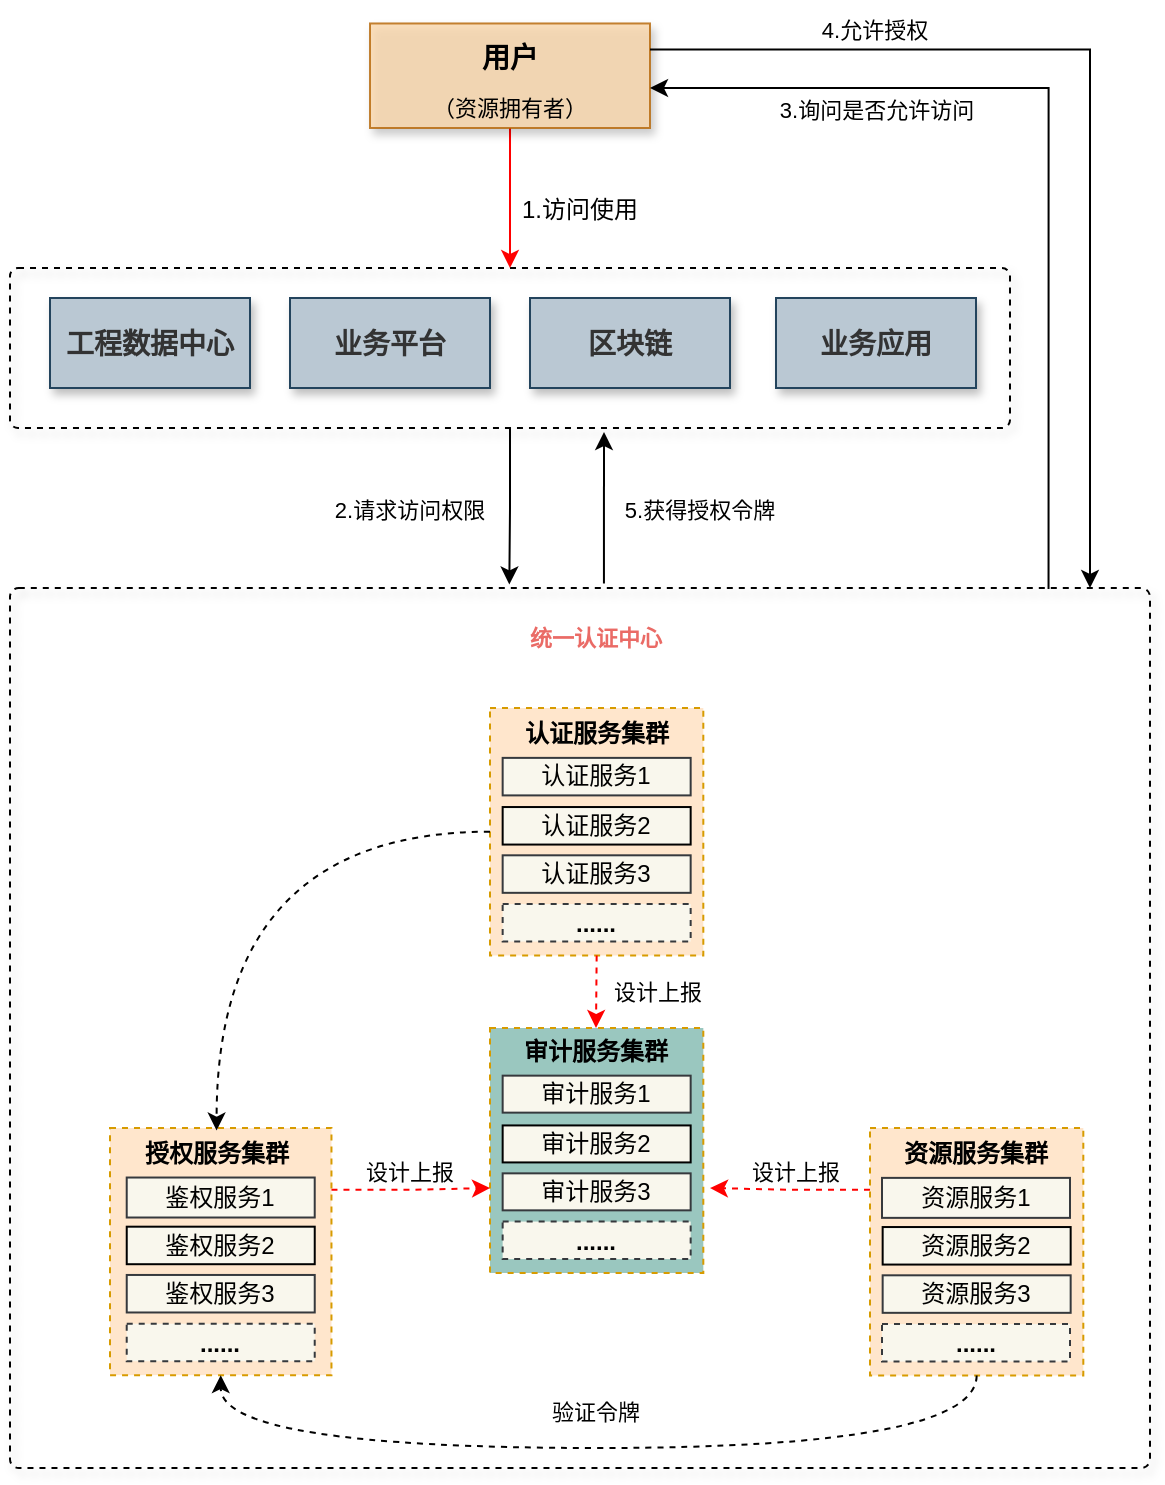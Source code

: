 <mxfile version="18.2.0" type="github" pages="2">
  <diagram id="8Mcmq0ioaoLnQd22ZTMx" name="第 1 页">
    <mxGraphModel dx="723" dy="438" grid="1" gridSize="10" guides="1" tooltips="1" connect="1" arrows="1" fold="1" page="1" pageScale="1" pageWidth="300" pageHeight="900" math="0" shadow="0">
      <root>
        <mxCell id="0" />
        <mxCell id="1" parent="0" />
        <mxCell id="Qy1Y6E39n3u61H79zV9y-25" value="" style="rounded=1;whiteSpace=wrap;html=1;shadow=1;fontSize=11;strokeWidth=1;fillColor=none;dashed=1;arcSize=5;" vertex="1" parent="1">
          <mxGeometry x="10" y="160" width="500" height="80" as="geometry" />
        </mxCell>
        <mxCell id="xZrQEDNqEejDbcOTDLVU-12" value="" style="text;html=1;fillColor=none;align=center;verticalAlign=middle;whiteSpace=wrap;fontSize=54;fontStyle=1;shadow=1;rounded=1;glass=0;sketch=0;arcSize=1;dashed=1;strokeWidth=1;container=0;strokeColor=default;" parent="1" vertex="1">
          <mxGeometry x="10" y="320" width="570" height="440" as="geometry" />
        </mxCell>
        <mxCell id="Qy1Y6E39n3u61H79zV9y-2" value="" style="edgeStyle=orthogonalEdgeStyle;elbow=horizontal;endArrow=classic;html=1;rounded=0;jumpStyle=none;exitX=0.5;exitY=1;exitDx=0;exitDy=0;entryX=0.438;entryY=-0.004;entryDx=0;entryDy=0;entryPerimeter=0;" edge="1" parent="1" source="Qy1Y6E39n3u61H79zV9y-25" target="xZrQEDNqEejDbcOTDLVU-12">
          <mxGeometry width="50" height="50" relative="1" as="geometry">
            <mxPoint x="410" y="320" as="sourcePoint" />
            <mxPoint x="270" y="320" as="targetPoint" />
          </mxGeometry>
        </mxCell>
        <mxCell id="Qy1Y6E39n3u61H79zV9y-9" value="" style="group" vertex="1" connectable="0" parent="1">
          <mxGeometry x="250" y="540" width="106.66" height="122.49" as="geometry" />
        </mxCell>
        <mxCell id="umusgo-0xjPPcqwDhXVJ-3" value="" style="rounded=0;whiteSpace=wrap;html=1;shadow=0;glass=0;sketch=0;fillColor=#9AC7BF;strokeColor=#d79b00;dashed=1;" parent="Qy1Y6E39n3u61H79zV9y-9" vertex="1">
          <mxGeometry width="106.66" height="122.49" as="geometry" />
        </mxCell>
        <mxCell id="umusgo-0xjPPcqwDhXVJ-4" value="&lt;font style=&quot;font-size: 12px;&quot;&gt;&lt;b&gt;审计服务集群&lt;/b&gt;&lt;/font&gt;" style="text;html=1;strokeColor=none;fillColor=none;align=center;verticalAlign=middle;whiteSpace=wrap;rounded=0;shadow=1;fontSize=16;" parent="Qy1Y6E39n3u61H79zV9y-9" vertex="1">
          <mxGeometry x="3.33" y="0.44" width="100" height="18.49" as="geometry" />
        </mxCell>
        <mxCell id="umusgo-0xjPPcqwDhXVJ-5" value="审计服务1" style="rounded=0;whiteSpace=wrap;html=1;shadow=0;fontSize=12;fillColor=#f9f7ed;strokeColor=#36393d;" parent="Qy1Y6E39n3u61H79zV9y-9" vertex="1">
          <mxGeometry x="6.33" y="23.826" width="94.0" height="18.493" as="geometry" />
        </mxCell>
        <mxCell id="umusgo-0xjPPcqwDhXVJ-6" value="审计服务2" style="rounded=0;whiteSpace=wrap;html=1;shadow=0;fontSize=12;fillColor=#f9f7ed;strokeColor=default;" parent="Qy1Y6E39n3u61H79zV9y-9" vertex="1">
          <mxGeometry x="6.33" y="48.717" width="94.0" height="18.493" as="geometry" />
        </mxCell>
        <mxCell id="umusgo-0xjPPcqwDhXVJ-7" value="审计服务3" style="rounded=0;whiteSpace=wrap;html=1;shadow=0;fontSize=12;fillColor=#f9f7ed;strokeColor=#36393d;" parent="Qy1Y6E39n3u61H79zV9y-9" vertex="1">
          <mxGeometry x="6.33" y="72.675" width="94.0" height="18.493" as="geometry" />
        </mxCell>
        <mxCell id="WMYxRCIe_ST6EQH2v5ZK-8" value="&lt;b&gt;......&lt;/b&gt;" style="rounded=0;whiteSpace=wrap;html=1;shadow=0;fontSize=12;fillColor=#f9f7ed;strokeColor=#36393d;dashed=1;verticalAlign=bottom;align=center;" vertex="1" parent="Qy1Y6E39n3u61H79zV9y-9">
          <mxGeometry x="6.33" y="96.786" width="94" height="18.759" as="geometry" />
        </mxCell>
        <mxCell id="Qy1Y6E39n3u61H79zV9y-6" value="" style="group" vertex="1" connectable="0" parent="1">
          <mxGeometry x="250" y="380" width="106.66" height="123.74" as="geometry" />
        </mxCell>
        <mxCell id="xZrQEDNqEejDbcOTDLVU-16" value="" style="rounded=0;whiteSpace=wrap;html=1;shadow=0;glass=0;sketch=0;fillColor=#ffe6cc;strokeColor=#d79b00;dashed=1;" parent="Qy1Y6E39n3u61H79zV9y-6" vertex="1">
          <mxGeometry width="106.66" height="123.74" as="geometry" />
        </mxCell>
        <mxCell id="xZrQEDNqEejDbcOTDLVU-17" value="&lt;span style=&quot;font-size: 12px;&quot;&gt;&lt;b&gt;认证服务集群&lt;/b&gt;&lt;/span&gt;" style="text;html=1;strokeColor=none;fillColor=none;align=center;verticalAlign=middle;whiteSpace=wrap;rounded=0;shadow=1;fontSize=16;" parent="Qy1Y6E39n3u61H79zV9y-6" vertex="1">
          <mxGeometry x="13.83" y="1.249" width="79" height="18.759" as="geometry" />
        </mxCell>
        <mxCell id="xZrQEDNqEejDbcOTDLVU-18" value="认证服务1" style="rounded=0;whiteSpace=wrap;html=1;shadow=0;fontSize=12;fillColor=#f9f7ed;strokeColor=#36393d;" parent="Qy1Y6E39n3u61H79zV9y-6" vertex="1">
          <mxGeometry x="6.33" y="24.938" width="94" height="18.759" as="geometry" />
        </mxCell>
        <mxCell id="xZrQEDNqEejDbcOTDLVU-19" value="认证服务2" style="rounded=0;whiteSpace=wrap;html=1;shadow=0;fontSize=12;fillColor=#f9f7ed;strokeColor=default;" parent="Qy1Y6E39n3u61H79zV9y-6" vertex="1">
          <mxGeometry x="6.33" y="49.519" width="94" height="18.759" as="geometry" />
        </mxCell>
        <mxCell id="xZrQEDNqEejDbcOTDLVU-20" value="认证服务3" style="rounded=0;whiteSpace=wrap;html=1;shadow=0;fontSize=12;fillColor=#f9f7ed;strokeColor=#36393d;" parent="Qy1Y6E39n3u61H79zV9y-6" vertex="1">
          <mxGeometry x="6.33" y="73.656" width="94" height="18.759" as="geometry" />
        </mxCell>
        <mxCell id="WMYxRCIe_ST6EQH2v5ZK-2" value="&lt;b&gt;......&lt;/b&gt;" style="rounded=0;whiteSpace=wrap;html=1;shadow=0;fontSize=12;fillColor=#f9f7ed;strokeColor=#36393d;dashed=1;verticalAlign=bottom;align=center;" vertex="1" parent="Qy1Y6E39n3u61H79zV9y-6">
          <mxGeometry x="6.33" y="98.036" width="94" height="18.759" as="geometry" />
        </mxCell>
        <mxCell id="Qy1Y6E39n3u61H79zV9y-8" value="" style="group" vertex="1" connectable="0" parent="1">
          <mxGeometry x="440" y="590" width="106.66" height="123.74" as="geometry" />
        </mxCell>
        <mxCell id="xZrQEDNqEejDbcOTDLVU-28" value="" style="rounded=0;whiteSpace=wrap;html=1;shadow=0;glass=0;sketch=0;fillColor=#ffe6cc;strokeColor=#d79b00;dashed=1;" parent="Qy1Y6E39n3u61H79zV9y-8" vertex="1">
          <mxGeometry width="106.66" height="123.74" as="geometry" />
        </mxCell>
        <mxCell id="xZrQEDNqEejDbcOTDLVU-29" value="&lt;font style=&quot;font-size: 12px;&quot;&gt;&lt;b&gt;资源服务集群&lt;/b&gt;&lt;/font&gt;" style="text;html=1;strokeColor=none;fillColor=none;align=center;verticalAlign=middle;whiteSpace=wrap;rounded=0;shadow=1;fontSize=16;" parent="Qy1Y6E39n3u61H79zV9y-8" vertex="1">
          <mxGeometry x="3" y="1.248" width="100" height="18.76" as="geometry" />
        </mxCell>
        <mxCell id="xZrQEDNqEejDbcOTDLVU-30" value="资源服务1" style="rounded=0;whiteSpace=wrap;html=1;shadow=0;fontSize=12;fillColor=#f9f7ed;strokeColor=#36393d;" parent="Qy1Y6E39n3u61H79zV9y-8" vertex="1">
          <mxGeometry x="6" y="24.938" width="94" height="19.99" as="geometry" />
        </mxCell>
        <mxCell id="xZrQEDNqEejDbcOTDLVU-31" value="资源服务2" style="rounded=0;whiteSpace=wrap;html=1;shadow=0;fontSize=12;fillColor=#f9f7ed;strokeColor=default;" parent="Qy1Y6E39n3u61H79zV9y-8" vertex="1">
          <mxGeometry x="6.33" y="49.519" width="94" height="18.759" as="geometry" />
        </mxCell>
        <mxCell id="xZrQEDNqEejDbcOTDLVU-32" value="资源服务3" style="rounded=0;whiteSpace=wrap;html=1;shadow=0;fontSize=12;fillColor=#f9f7ed;strokeColor=#36393d;" parent="Qy1Y6E39n3u61H79zV9y-8" vertex="1">
          <mxGeometry x="6.33" y="73.656" width="94" height="18.759" as="geometry" />
        </mxCell>
        <mxCell id="WMYxRCIe_ST6EQH2v5ZK-5" value="&lt;b&gt;......&lt;/b&gt;" style="rounded=0;whiteSpace=wrap;html=1;shadow=0;fontSize=12;fillColor=#f9f7ed;strokeColor=#36393d;dashed=1;verticalAlign=bottom;align=center;" vertex="1" parent="Qy1Y6E39n3u61H79zV9y-8">
          <mxGeometry x="6.0" y="98.036" width="94" height="18.759" as="geometry" />
        </mxCell>
        <mxCell id="Qy1Y6E39n3u61H79zV9y-7" value="" style="group" vertex="1" connectable="0" parent="1">
          <mxGeometry x="60.0" y="590" width="110.73" height="123.57" as="geometry" />
        </mxCell>
        <mxCell id="xZrQEDNqEejDbcOTDLVU-22" value="" style="rounded=0;whiteSpace=wrap;html=1;shadow=0;glass=0;sketch=0;fillColor=#ffe6cc;strokeColor=#d79b00;dashed=1;" parent="Qy1Y6E39n3u61H79zV9y-7" vertex="1">
          <mxGeometry width="110.73" height="123.57" as="geometry" />
        </mxCell>
        <mxCell id="xZrQEDNqEejDbcOTDLVU-23" value="&lt;font style=&quot;font-size: 12px;&quot;&gt;&lt;b&gt;授权服务集群&lt;/b&gt;&lt;/font&gt;" style="text;html=1;strokeColor=none;fillColor=none;align=center;verticalAlign=middle;whiteSpace=wrap;rounded=0;shadow=1;fontSize=16;" parent="Qy1Y6E39n3u61H79zV9y-7" vertex="1">
          <mxGeometry x="13.83" y="1.254" width="79" height="18.759" as="geometry" />
        </mxCell>
        <mxCell id="xZrQEDNqEejDbcOTDLVU-24" value="鉴权服务1" style="rounded=0;whiteSpace=wrap;html=1;shadow=0;fontSize=12;fillColor=#f9f7ed;strokeColor=#36393d;" parent="Qy1Y6E39n3u61H79zV9y-7" vertex="1">
          <mxGeometry x="8.36" y="24.763" width="94" height="19.99" as="geometry" />
        </mxCell>
        <mxCell id="xZrQEDNqEejDbcOTDLVU-25" value="鉴权服务2" style="rounded=0;whiteSpace=wrap;html=1;shadow=0;fontSize=12;fillColor=#f9f7ed;strokeColor=default;" parent="Qy1Y6E39n3u61H79zV9y-7" vertex="1">
          <mxGeometry x="8.37" y="49.344" width="94" height="18.759" as="geometry" />
        </mxCell>
        <mxCell id="xZrQEDNqEejDbcOTDLVU-26" value="鉴权服务3" style="rounded=0;whiteSpace=wrap;html=1;shadow=0;fontSize=12;fillColor=#f9f7ed;strokeColor=#36393d;" parent="Qy1Y6E39n3u61H79zV9y-7" vertex="1">
          <mxGeometry x="8.37" y="73.481" width="94" height="18.759" as="geometry" />
        </mxCell>
        <mxCell id="WMYxRCIe_ST6EQH2v5ZK-4" value="&lt;b&gt;......&lt;/b&gt;" style="rounded=0;whiteSpace=wrap;html=1;shadow=0;fontSize=12;fillColor=#f9f7ed;strokeColor=#36393d;dashed=1;verticalAlign=bottom;align=center;" vertex="1" parent="Qy1Y6E39n3u61H79zV9y-7">
          <mxGeometry x="8.36" y="97.866" width="94" height="18.759" as="geometry" />
        </mxCell>
        <mxCell id="Qy1Y6E39n3u61H79zV9y-14" style="edgeStyle=orthogonalEdgeStyle;rounded=0;jumpStyle=none;orthogonalLoop=1;jettySize=auto;html=1;fontSize=14;curved=1;dashed=1;" edge="1" parent="1" source="xZrQEDNqEejDbcOTDLVU-16" target="xZrQEDNqEejDbcOTDLVU-23">
          <mxGeometry relative="1" as="geometry" />
        </mxCell>
        <mxCell id="Qy1Y6E39n3u61H79zV9y-18" style="edgeStyle=orthogonalEdgeStyle;rounded=0;jumpStyle=none;orthogonalLoop=1;jettySize=auto;html=1;entryX=0.5;entryY=0;entryDx=0;entryDy=0;fontSize=14;strokeColor=#FF0000;" edge="1" parent="1" source="Qy1Y6E39n3u61H79zV9y-15" target="Qy1Y6E39n3u61H79zV9y-25">
          <mxGeometry relative="1" as="geometry" />
        </mxCell>
        <mxCell id="Qy1Y6E39n3u61H79zV9y-15" value="&lt;font style=&quot;&quot;&gt;&lt;span style=&quot;font-weight: bold; font-size: 14px;&quot;&gt;用户&lt;br&gt;&lt;/span&gt;&lt;font style=&quot;font-size: 11px;&quot;&gt;（资源拥有者）&lt;/font&gt;&lt;/font&gt;" style="rounded=0;whiteSpace=wrap;html=1;shadow=1;glass=0;sketch=0;fontSize=20;fillColor=#fad7ac;strokeColor=#b46504;opacity=80;" vertex="1" parent="1">
          <mxGeometry x="190" y="37.73" width="140" height="52.27" as="geometry" />
        </mxCell>
        <mxCell id="Qy1Y6E39n3u61H79zV9y-19" value="&lt;font style=&quot;font-size: 12px;&quot;&gt;1.访问使用&lt;/font&gt;" style="text;html=1;strokeColor=none;fillColor=none;align=center;verticalAlign=middle;whiteSpace=wrap;rounded=0;shadow=1;fontSize=14;" vertex="1" parent="1">
          <mxGeometry x="255" y="120" width="80" height="20" as="geometry" />
        </mxCell>
        <mxCell id="Qy1Y6E39n3u61H79zV9y-20" value="&lt;font style=&quot;font-size: 11px;&quot;&gt;2.请求访问权限&lt;/font&gt;" style="text;html=1;strokeColor=none;fillColor=none;align=center;verticalAlign=middle;whiteSpace=wrap;rounded=0;shadow=1;fontSize=14;" vertex="1" parent="1">
          <mxGeometry x="165" y="270" width="90" height="20" as="geometry" />
        </mxCell>
        <mxCell id="Qy1Y6E39n3u61H79zV9y-22" value="" style="edgeStyle=orthogonalEdgeStyle;elbow=horizontal;endArrow=classic;html=1;rounded=0;jumpStyle=none;exitX=0.911;exitY=0.001;exitDx=0;exitDy=0;exitPerimeter=0;entryX=1;entryY=0.617;entryDx=0;entryDy=0;entryPerimeter=0;" edge="1" parent="1" source="xZrQEDNqEejDbcOTDLVU-12" target="Qy1Y6E39n3u61H79zV9y-15">
          <mxGeometry width="50" height="50" relative="1" as="geometry">
            <mxPoint x="530" y="300" as="sourcePoint" />
            <mxPoint x="340" y="80" as="targetPoint" />
            <Array as="points">
              <mxPoint x="529" y="70" />
            </Array>
          </mxGeometry>
        </mxCell>
        <mxCell id="Qy1Y6E39n3u61H79zV9y-23" value="&lt;font style=&quot;font-size: 11px;&quot;&gt;3.询问是否允许访问&lt;/font&gt;" style="text;html=1;strokeColor=none;fillColor=none;align=center;verticalAlign=middle;whiteSpace=wrap;rounded=0;shadow=1;fontSize=14;" vertex="1" parent="1">
          <mxGeometry x="386.66" y="70" width="113.34" height="20" as="geometry" />
        </mxCell>
        <mxCell id="Qy1Y6E39n3u61H79zV9y-29" value="&lt;b style=&quot;color: rgb(51, 51, 51); font-size: 14px;&quot;&gt;工程数据中心&lt;/b&gt;" style="rounded=0;whiteSpace=wrap;html=1;shadow=1;fontSize=11;strokeColor=#23445d;strokeWidth=1;fillColor=#bac8d3;" vertex="1" parent="1">
          <mxGeometry x="30" y="175" width="100" height="45" as="geometry" />
        </mxCell>
        <mxCell id="Qy1Y6E39n3u61H79zV9y-30" value="&lt;b style=&quot;color: rgb(51, 51, 51); font-size: 14px;&quot;&gt;业务平台&lt;/b&gt;" style="rounded=0;whiteSpace=wrap;html=1;shadow=1;fontSize=11;strokeColor=#23445d;strokeWidth=1;fillColor=#bac8d3;" vertex="1" parent="1">
          <mxGeometry x="150" y="175" width="100" height="45" as="geometry" />
        </mxCell>
        <mxCell id="Qy1Y6E39n3u61H79zV9y-31" value="&lt;b style=&quot;color: rgb(51, 51, 51); font-size: 14px;&quot;&gt;区块链&lt;/b&gt;" style="rounded=0;whiteSpace=wrap;html=1;shadow=1;fontSize=11;strokeColor=#23445d;strokeWidth=1;fillColor=#bac8d3;" vertex="1" parent="1">
          <mxGeometry x="270" y="175" width="100" height="45" as="geometry" />
        </mxCell>
        <mxCell id="Qy1Y6E39n3u61H79zV9y-32" value="&lt;b style=&quot;color: rgb(51, 51, 51); font-size: 14px;&quot;&gt;业务应用&lt;/b&gt;" style="rounded=0;whiteSpace=wrap;html=1;shadow=1;fontSize=11;strokeColor=#23445d;strokeWidth=1;fillColor=#bac8d3;" vertex="1" parent="1">
          <mxGeometry x="393" y="175" width="100" height="45" as="geometry" />
        </mxCell>
        <mxCell id="Qy1Y6E39n3u61H79zV9y-33" value="" style="edgeStyle=orthogonalEdgeStyle;elbow=horizontal;endArrow=classic;html=1;rounded=0;jumpStyle=none;exitX=1;exitY=0.25;exitDx=0;exitDy=0;" edge="1" parent="1" source="Qy1Y6E39n3u61H79zV9y-15">
          <mxGeometry width="50" height="50" relative="1" as="geometry">
            <mxPoint x="340" y="50" as="sourcePoint" />
            <mxPoint x="550" y="320" as="targetPoint" />
            <Array as="points">
              <mxPoint x="550" y="51" />
              <mxPoint x="550" y="320" />
            </Array>
          </mxGeometry>
        </mxCell>
        <mxCell id="Qy1Y6E39n3u61H79zV9y-36" value="&lt;font style=&quot;font-size: 11px;&quot;&gt;4.允许授权&lt;/font&gt;" style="text;html=1;strokeColor=none;fillColor=none;align=center;verticalAlign=middle;whiteSpace=wrap;rounded=0;shadow=1;fontSize=14;" vertex="1" parent="1">
          <mxGeometry x="386.33" y="30" width="113.34" height="20" as="geometry" />
        </mxCell>
        <mxCell id="Qy1Y6E39n3u61H79zV9y-37" value="" style="edgeStyle=orthogonalEdgeStyle;elbow=horizontal;endArrow=classic;html=1;rounded=0;jumpStyle=none;entryX=0.594;entryY=1.025;entryDx=0;entryDy=0;entryPerimeter=0;exitX=0.521;exitY=-0.005;exitDx=0;exitDy=0;exitPerimeter=0;" edge="1" parent="1" source="xZrQEDNqEejDbcOTDLVU-12" target="Qy1Y6E39n3u61H79zV9y-25">
          <mxGeometry width="50" height="50" relative="1" as="geometry">
            <mxPoint x="319" y="320" as="sourcePoint" />
            <mxPoint x="280" y="330" as="targetPoint" />
          </mxGeometry>
        </mxCell>
        <mxCell id="Qy1Y6E39n3u61H79zV9y-38" value="&lt;font style=&quot;font-size: 11px;&quot;&gt;5.获得授权令牌&lt;/font&gt;" style="text;html=1;strokeColor=none;fillColor=none;align=center;verticalAlign=middle;whiteSpace=wrap;rounded=0;shadow=1;fontSize=14;" vertex="1" parent="1">
          <mxGeometry x="310" y="270" width="90" height="20" as="geometry" />
        </mxCell>
        <mxCell id="Qy1Y6E39n3u61H79zV9y-46" style="edgeStyle=orthogonalEdgeStyle;rounded=0;jumpStyle=none;orthogonalLoop=1;jettySize=auto;html=1;fontSize=14;exitX=0;exitY=0.25;exitDx=0;exitDy=0;dashed=1;strokeColor=#FF0000;" edge="1" parent="1" source="xZrQEDNqEejDbcOTDLVU-28">
          <mxGeometry relative="1" as="geometry">
            <mxPoint x="460" y="549.942" as="sourcePoint" />
            <mxPoint x="360" y="620" as="targetPoint" />
          </mxGeometry>
        </mxCell>
        <mxCell id="Qy1Y6E39n3u61H79zV9y-47" style="edgeStyle=orthogonalEdgeStyle;rounded=0;jumpStyle=none;orthogonalLoop=1;jettySize=auto;html=1;fontSize=14;exitX=1;exitY=0.25;exitDx=0;exitDy=0;dashed=1;strokeColor=#FF0000;" edge="1" parent="1" source="xZrQEDNqEejDbcOTDLVU-22">
          <mxGeometry relative="1" as="geometry">
            <mxPoint x="170" y="630" as="sourcePoint" />
            <mxPoint x="250" y="620" as="targetPoint" />
          </mxGeometry>
        </mxCell>
        <mxCell id="Qy1Y6E39n3u61H79zV9y-48" style="edgeStyle=orthogonalEdgeStyle;rounded=0;jumpStyle=none;orthogonalLoop=1;jettySize=auto;html=1;fontSize=14;exitX=0.5;exitY=1;exitDx=0;exitDy=0;dashed=1;strokeColor=#FF0000;" edge="1" parent="1" source="xZrQEDNqEejDbcOTDLVU-16">
          <mxGeometry relative="1" as="geometry">
            <mxPoint x="450" y="630.935" as="sourcePoint" />
            <mxPoint x="303" y="540" as="targetPoint" />
          </mxGeometry>
        </mxCell>
        <mxCell id="Qy1Y6E39n3u61H79zV9y-50" value="&lt;b&gt;&lt;font color=&quot;#ea6b66&quot;&gt;统一认证中心&lt;/font&gt;&lt;/b&gt;" style="text;html=1;strokeColor=none;fillColor=none;align=center;verticalAlign=middle;whiteSpace=wrap;rounded=0;shadow=1;fontSize=11;" vertex="1" parent="1">
          <mxGeometry x="233.33" y="330" width="140" height="30" as="geometry" />
        </mxCell>
        <mxCell id="Qy1Y6E39n3u61H79zV9y-53" style="edgeStyle=orthogonalEdgeStyle;rounded=0;jumpStyle=none;orthogonalLoop=1;jettySize=auto;html=1;fontSize=14;curved=1;exitX=0.5;exitY=1;exitDx=0;exitDy=0;entryX=0.5;entryY=1;entryDx=0;entryDy=0;dashed=1;" edge="1" parent="1" source="xZrQEDNqEejDbcOTDLVU-28" target="xZrQEDNqEejDbcOTDLVU-22">
          <mxGeometry relative="1" as="geometry">
            <mxPoint x="260" y="451.833" as="sourcePoint" />
            <mxPoint x="123.333" y="601.254" as="targetPoint" />
            <Array as="points">
              <mxPoint x="493" y="750" />
              <mxPoint x="115" y="750" />
            </Array>
          </mxGeometry>
        </mxCell>
        <mxCell id="Qy1Y6E39n3u61H79zV9y-54" value="&lt;font color=&quot;#000000&quot;&gt;验证令牌&lt;/font&gt;" style="text;html=1;strokeColor=none;fillColor=none;align=center;verticalAlign=middle;whiteSpace=wrap;rounded=0;shadow=1;fontSize=11;fontColor=#97D077;" vertex="1" parent="1">
          <mxGeometry x="273" y="720" width="60" height="24" as="geometry" />
        </mxCell>
        <mxCell id="Qy1Y6E39n3u61H79zV9y-55" value="&lt;font style=&quot;font-size: 11px;&quot; color=&quot;#000000&quot;&gt;设计上报&lt;/font&gt;" style="text;html=1;strokeColor=none;fillColor=none;align=center;verticalAlign=middle;whiteSpace=wrap;rounded=0;shadow=1;fontSize=11;fontColor=#97D077;" vertex="1" parent="1">
          <mxGeometry x="373.33" y="600" width="60" height="24" as="geometry" />
        </mxCell>
        <mxCell id="Qy1Y6E39n3u61H79zV9y-56" value="&lt;font style=&quot;font-size: 11px;&quot; color=&quot;#000000&quot;&gt;设计上报&lt;/font&gt;" style="text;html=1;strokeColor=none;fillColor=none;align=center;verticalAlign=middle;whiteSpace=wrap;rounded=0;shadow=1;fontSize=11;fontColor=#97D077;" vertex="1" parent="1">
          <mxGeometry x="304" y="510" width="60" height="24" as="geometry" />
        </mxCell>
        <mxCell id="Qy1Y6E39n3u61H79zV9y-57" value="&lt;font style=&quot;font-size: 11px;&quot; color=&quot;#000000&quot;&gt;设计上报&lt;/font&gt;" style="text;html=1;strokeColor=none;fillColor=none;align=center;verticalAlign=middle;whiteSpace=wrap;rounded=0;shadow=1;fontSize=11;fontColor=#97D077;" vertex="1" parent="1">
          <mxGeometry x="180" y="600" width="60" height="24" as="geometry" />
        </mxCell>
      </root>
    </mxGraphModel>
  </diagram>
  <diagram id="HrFjFPu9NfcljseWr6zG" name="第 2 页">
    <mxGraphModel dx="868" dy="525" grid="1" gridSize="10" guides="1" tooltips="1" connect="1" arrows="1" fold="1" page="1" pageScale="1" pageWidth="300" pageHeight="900" math="0" shadow="0">
      <root>
        <mxCell id="0" />
        <mxCell id="1" parent="0" />
      </root>
    </mxGraphModel>
  </diagram>
</mxfile>
